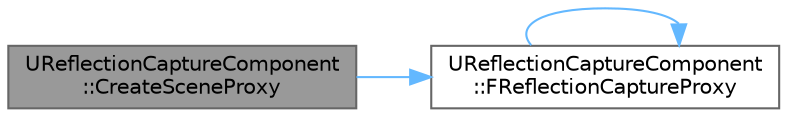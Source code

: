 digraph "UReflectionCaptureComponent::CreateSceneProxy"
{
 // INTERACTIVE_SVG=YES
 // LATEX_PDF_SIZE
  bgcolor="transparent";
  edge [fontname=Helvetica,fontsize=10,labelfontname=Helvetica,labelfontsize=10];
  node [fontname=Helvetica,fontsize=10,shape=box,height=0.2,width=0.4];
  rankdir="LR";
  Node1 [id="Node000001",label="UReflectionCaptureComponent\l::CreateSceneProxy",height=0.2,width=0.4,color="gray40", fillcolor="grey60", style="filled", fontcolor="black",tooltip="Callback to create the rendering thread mirror."];
  Node1 -> Node2 [id="edge1_Node000001_Node000002",color="steelblue1",style="solid",tooltip=" "];
  Node2 [id="Node000002",label="UReflectionCaptureComponent\l::FReflectionCaptureProxy",height=0.2,width=0.4,color="grey40", fillcolor="white", style="filled",URL="$d8/daf/classUReflectionCaptureComponent.html#ae396061b1bc4e7bbdcd2fe3d36369d31",tooltip=" "];
  Node2 -> Node2 [id="edge2_Node000002_Node000002",color="steelblue1",style="solid",tooltip=" "];
}
